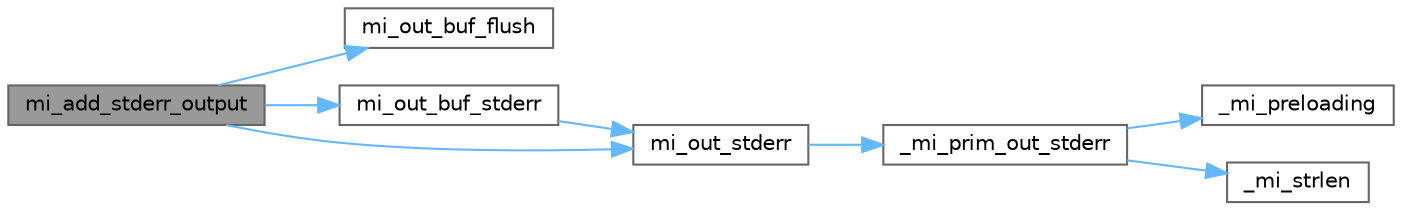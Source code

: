 digraph "mi_add_stderr_output"
{
 // LATEX_PDF_SIZE
  bgcolor="transparent";
  edge [fontname=Helvetica,fontsize=10,labelfontname=Helvetica,labelfontsize=10];
  node [fontname=Helvetica,fontsize=10,shape=box,height=0.2,width=0.4];
  rankdir="LR";
  Node1 [id="Node000001",label="mi_add_stderr_output",height=0.2,width=0.4,color="gray40", fillcolor="grey60", style="filled", fontcolor="black",tooltip=" "];
  Node1 -> Node2 [id="edge1_Node000001_Node000002",color="steelblue1",style="solid",tooltip=" "];
  Node2 [id="Node000002",label="mi_out_buf_flush",height=0.2,width=0.4,color="grey40", fillcolor="white", style="filled",URL="$options_8c.html#a3252c8c536d2b00d94c00b557cff6b9e",tooltip=" "];
  Node1 -> Node3 [id="edge2_Node000001_Node000003",color="steelblue1",style="solid",tooltip=" "];
  Node3 [id="Node000003",label="mi_out_buf_stderr",height=0.2,width=0.4,color="grey40", fillcolor="white", style="filled",URL="$options_8c.html#a1e0adb0a0a57d337b8ca00ee0da95a6f",tooltip=" "];
  Node3 -> Node4 [id="edge3_Node000003_Node000004",color="steelblue1",style="solid",tooltip=" "];
  Node4 [id="Node000004",label="mi_out_stderr",height=0.2,width=0.4,color="grey40", fillcolor="white", style="filled",URL="$options_8c.html#a46a1b0aabe714d8c6808ed8f3ea629fd",tooltip=" "];
  Node4 -> Node5 [id="edge4_Node000004_Node000005",color="steelblue1",style="solid",tooltip=" "];
  Node5 [id="Node000005",label="_mi_prim_out_stderr",height=0.2,width=0.4,color="grey40", fillcolor="white", style="filled",URL="$windows_2prim_8c.html#a93a12757acc4f401fd4619057fdd209f",tooltip=" "];
  Node5 -> Node6 [id="edge5_Node000005_Node000006",color="steelblue1",style="solid",tooltip=" "];
  Node6 [id="Node000006",label="_mi_preloading",height=0.2,width=0.4,color="grey40", fillcolor="white", style="filled",URL="$_e_a_s_t_l_2packages_2mimalloc_2src_2init_8c.html#a404be8b4c0576588270fde0b2a4d7832",tooltip=" "];
  Node5 -> Node7 [id="edge6_Node000005_Node000007",color="steelblue1",style="solid",tooltip=" "];
  Node7 [id="Node000007",label="_mi_strlen",height=0.2,width=0.4,color="grey40", fillcolor="white", style="filled",URL="$libc_8c.html#a70fc9bbb723b024221706d118be42bfc",tooltip=" "];
  Node1 -> Node4 [id="edge7_Node000001_Node000004",color="steelblue1",style="solid",tooltip=" "];
}
